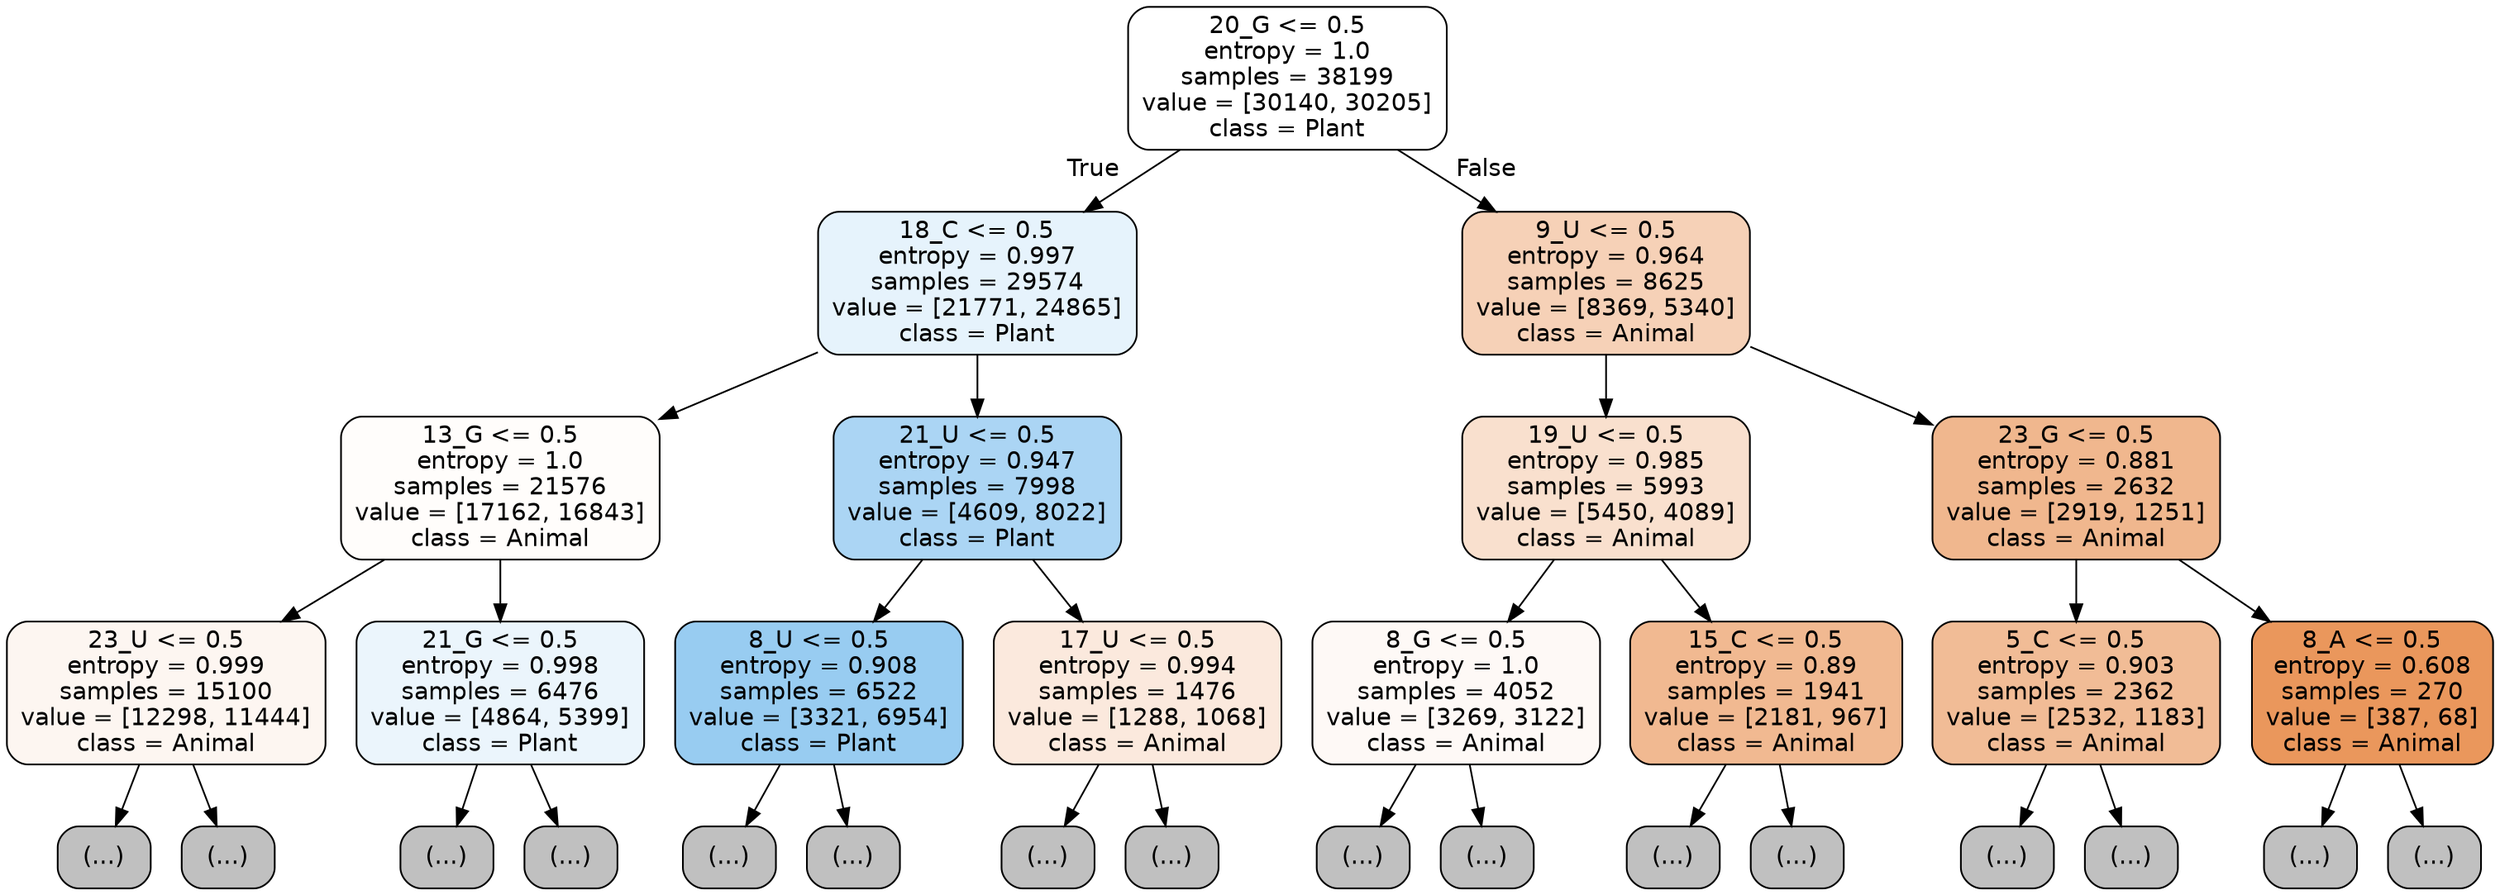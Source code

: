 digraph Tree {
node [shape=box, style="filled, rounded", color="black", fontname="helvetica"] ;
edge [fontname="helvetica"] ;
0 [label="20_G <= 0.5\nentropy = 1.0\nsamples = 38199\nvalue = [30140, 30205]\nclass = Plant", fillcolor="#ffffff"] ;
1 [label="18_C <= 0.5\nentropy = 0.997\nsamples = 29574\nvalue = [21771, 24865]\nclass = Plant", fillcolor="#e6f3fc"] ;
0 -> 1 [labeldistance=2.5, labelangle=45, headlabel="True"] ;
2 [label="13_G <= 0.5\nentropy = 1.0\nsamples = 21576\nvalue = [17162, 16843]\nclass = Animal", fillcolor="#fffdfb"] ;
1 -> 2 ;
3 [label="23_U <= 0.5\nentropy = 0.999\nsamples = 15100\nvalue = [12298, 11444]\nclass = Animal", fillcolor="#fdf6f1"] ;
2 -> 3 ;
4 [label="(...)", fillcolor="#C0C0C0"] ;
3 -> 4 ;
6951 [label="(...)", fillcolor="#C0C0C0"] ;
3 -> 6951 ;
7224 [label="21_G <= 0.5\nentropy = 0.998\nsamples = 6476\nvalue = [4864, 5399]\nclass = Plant", fillcolor="#ebf5fc"] ;
2 -> 7224 ;
7225 [label="(...)", fillcolor="#C0C0C0"] ;
7224 -> 7225 ;
9376 [label="(...)", fillcolor="#C0C0C0"] ;
7224 -> 9376 ;
9979 [label="21_U <= 0.5\nentropy = 0.947\nsamples = 7998\nvalue = [4609, 8022]\nclass = Plant", fillcolor="#abd5f4"] ;
1 -> 9979 ;
9980 [label="8_U <= 0.5\nentropy = 0.908\nsamples = 6522\nvalue = [3321, 6954]\nclass = Plant", fillcolor="#98ccf1"] ;
9979 -> 9980 ;
9981 [label="(...)", fillcolor="#C0C0C0"] ;
9980 -> 9981 ;
11640 [label="(...)", fillcolor="#C0C0C0"] ;
9980 -> 11640 ;
12307 [label="17_U <= 0.5\nentropy = 0.994\nsamples = 1476\nvalue = [1288, 1068]\nclass = Animal", fillcolor="#fbe9dd"] ;
9979 -> 12307 ;
12308 [label="(...)", fillcolor="#C0C0C0"] ;
12307 -> 12308 ;
12735 [label="(...)", fillcolor="#C0C0C0"] ;
12307 -> 12735 ;
12912 [label="9_U <= 0.5\nentropy = 0.964\nsamples = 8625\nvalue = [8369, 5340]\nclass = Animal", fillcolor="#f6d1b7"] ;
0 -> 12912 [labeldistance=2.5, labelangle=-45, headlabel="False"] ;
12913 [label="19_U <= 0.5\nentropy = 0.985\nsamples = 5993\nvalue = [5450, 4089]\nclass = Animal", fillcolor="#f9e0ce"] ;
12912 -> 12913 ;
12914 [label="8_G <= 0.5\nentropy = 1.0\nsamples = 4052\nvalue = [3269, 3122]\nclass = Animal", fillcolor="#fef9f6"] ;
12913 -> 12914 ;
12915 [label="(...)", fillcolor="#C0C0C0"] ;
12914 -> 12915 ;
14410 [label="(...)", fillcolor="#C0C0C0"] ;
12914 -> 14410 ;
14989 [label="15_C <= 0.5\nentropy = 0.89\nsamples = 1941\nvalue = [2181, 967]\nclass = Animal", fillcolor="#f1b991"] ;
12913 -> 14989 ;
14990 [label="(...)", fillcolor="#C0C0C0"] ;
14989 -> 14990 ;
15783 [label="(...)", fillcolor="#C0C0C0"] ;
14989 -> 15783 ;
15972 [label="23_G <= 0.5\nentropy = 0.881\nsamples = 2632\nvalue = [2919, 1251]\nclass = Animal", fillcolor="#f0b78e"] ;
12912 -> 15972 ;
15973 [label="5_C <= 0.5\nentropy = 0.903\nsamples = 2362\nvalue = [2532, 1183]\nclass = Animal", fillcolor="#f1bc96"] ;
15972 -> 15973 ;
15974 [label="(...)", fillcolor="#C0C0C0"] ;
15973 -> 15974 ;
16947 [label="(...)", fillcolor="#C0C0C0"] ;
15973 -> 16947 ;
17146 [label="8_A <= 0.5\nentropy = 0.608\nsamples = 270\nvalue = [387, 68]\nclass = Animal", fillcolor="#ea975c"] ;
15972 -> 17146 ;
17147 [label="(...)", fillcolor="#C0C0C0"] ;
17146 -> 17147 ;
17196 [label="(...)", fillcolor="#C0C0C0"] ;
17146 -> 17196 ;
}